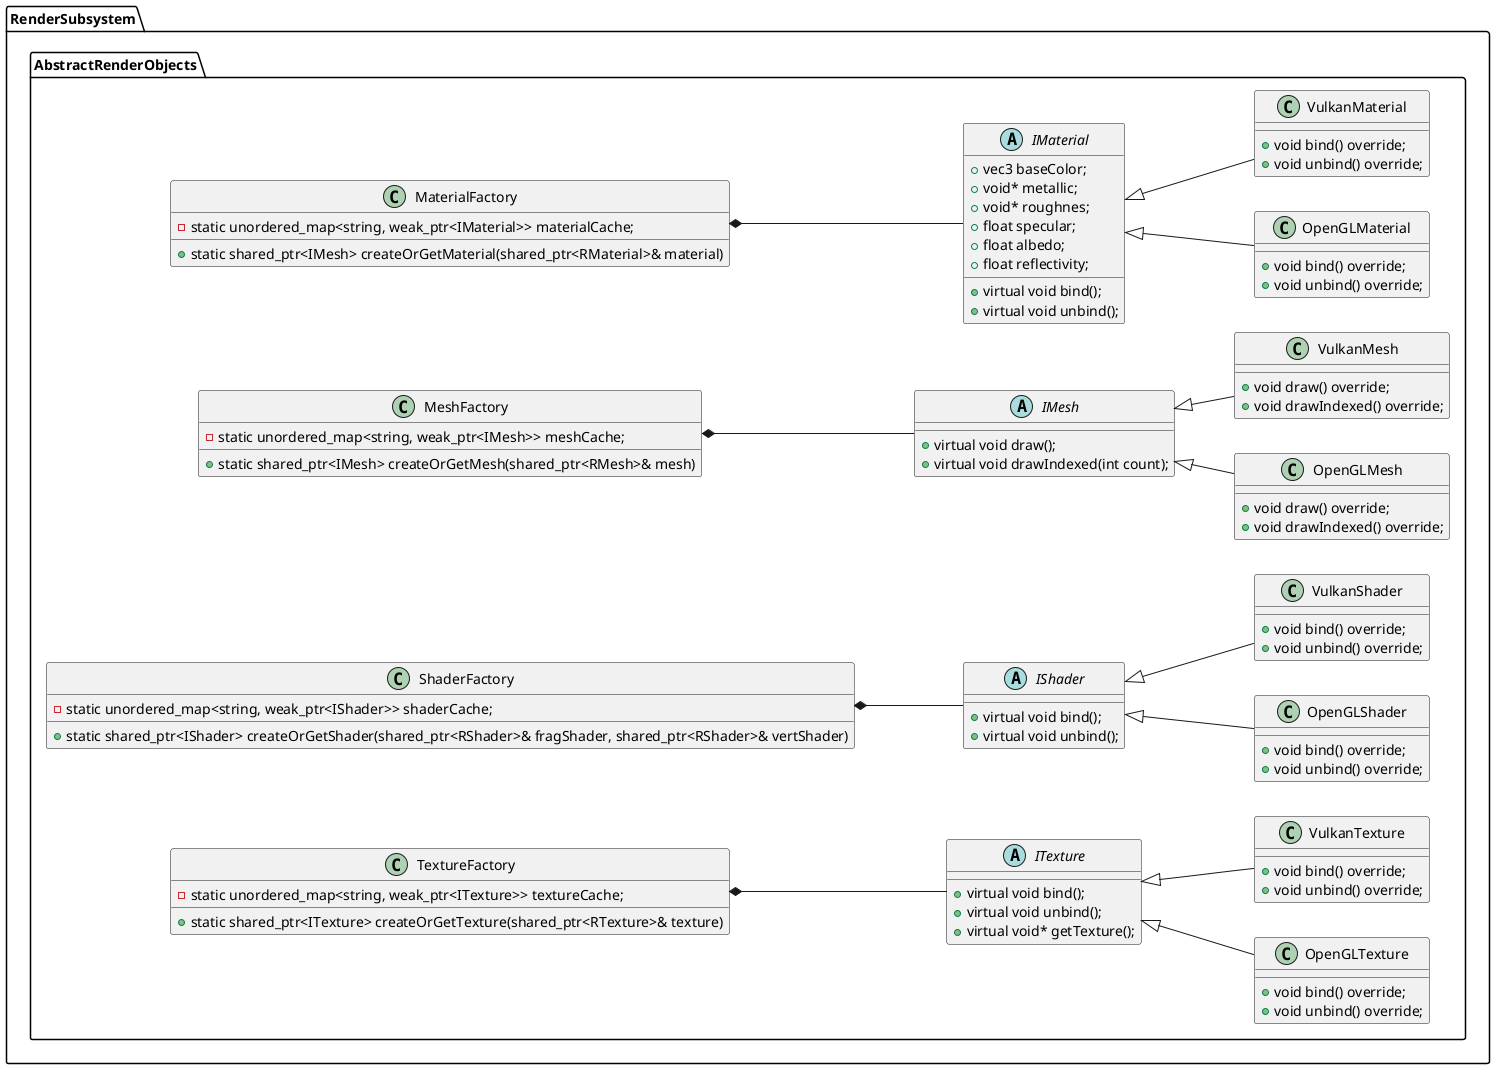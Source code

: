 @startuml
left to right direction
package RenderSubsystem.AbstractRenderObjects
{
    
    abstract class IMaterial
    {
        +vec3 baseColor;
        +void* metallic;
        +void* roughnes;
        +float specular;
        +float albedo;
        +float reflectivity;

        +virtual void bind();
        +virtual void unbind();
    }
    abstract class IMesh
    {
        +virtual void draw();
        +virtual void drawIndexed(int count);
    }
    abstract class IShader
    {
        +virtual void bind();
        +virtual void unbind();
    }
    abstract class ITexture
    {
        +virtual void bind();
        +virtual void unbind();
        +virtual void* getTexture();
    }
}

package RenderSubsystem.AbstractRenderObjects {


    class OpenGLMaterial extends IMaterial
    {
        +void bind() override;
        +void unbind() override;
    }

    class OpenGLMesh extends IMesh
    {
        +void draw() override;
        +void drawIndexed() override;
    }

    class OpenGLShader extends IShader
    {
        +void bind() override;
        +void unbind() override;
    }

    class OpenGLTexture extends ITexture
    {
        +void bind() override;
        +void unbind() override;    
    }

    class VulkanMaterial extends IMaterial
    {
        +void bind() override;
        +void unbind() override;
    }
    class VulkanMesh  extends IMesh
    {
        +void draw() override;
        +void drawIndexed() override;
    }
    class VulkanShader extends IShader
    {
        +void bind() override;
        +void unbind() override;
    }
    class VulkanTexture extends ITexture
    {
        +void bind() override;
        +void unbind() override;    
    }

}

package RenderSubsystem.AbstractRenderObjects 
{
    class TextureFactory
    {
        -static unordered_map<string, weak_ptr<ITexture>> textureCache;
        +static shared_ptr<ITexture> createOrGetTexture(shared_ptr<RTexture>& texture)
    }

    ITexture -up-* TextureFactory

    class ShaderFactory
    {
        -static unordered_map<string, weak_ptr<IShader>> shaderCache;
        +static shared_ptr<IShader> createOrGetShader(shared_ptr<RShader>& fragShader, shared_ptr<RShader>& vertShader)
    }

    IShader -up-* ShaderFactory

    class MeshFactory
    {
        -static unordered_map<string, weak_ptr<IMesh>> meshCache;
        +static shared_ptr<IMesh> createOrGetMesh(shared_ptr<RMesh>& mesh)
    }

    IMesh -up-* MeshFactory

    class MaterialFactory
    {
        -static unordered_map<string, weak_ptr<IMaterial>> materialCache;
        +static shared_ptr<IMesh> createOrGetMaterial(shared_ptr<RMaterial>& material)
    }

    IMaterial -up-* MaterialFactory
}

@enduml